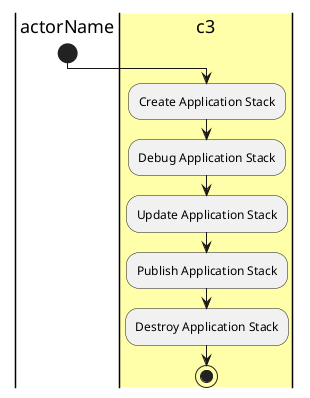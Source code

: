 @startuml
|actorName|
start
|#ffffaa|c3|
:Create Application Stack;
:Debug Application Stack;
:Update Application Stack;
:Publish Application Stack;
:Destroy Application Stack;
stop
@enduml
